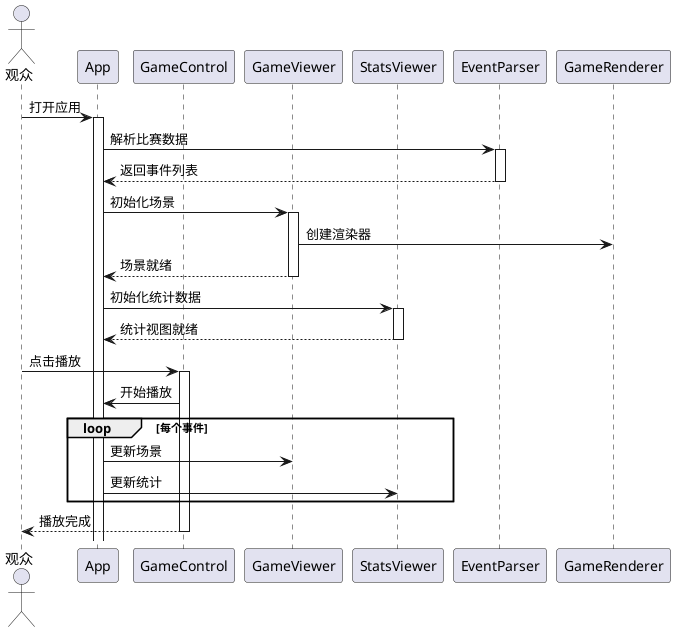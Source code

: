 @startuml 时序图
actor 观众
participant App
participant GameControl
participant GameViewer
participant StatsViewer
participant EventParser
participant GameRenderer

观众 -> App: 打开应用
activate App

App -> EventParser: 解析比赛数据
activate EventParser
EventParser --> App: 返回事件列表
deactivate EventParser

App -> GameViewer: 初始化场景
activate GameViewer
GameViewer -> GameRenderer: 创建渲染器
GameViewer --> App: 场景就绪
deactivate GameViewer

App -> StatsViewer: 初始化统计数据
activate StatsViewer
StatsViewer --> App: 统计视图就绪
deactivate StatsViewer

观众 -> GameControl: 点击播放
activate GameControl
GameControl -> App: 开始播放
loop 每个事件
    App -> GameViewer: 更新场景
    App -> StatsViewer: 更新统计
end
GameControl --> 观众: 播放完成
deactivate GameControl

@enduml 